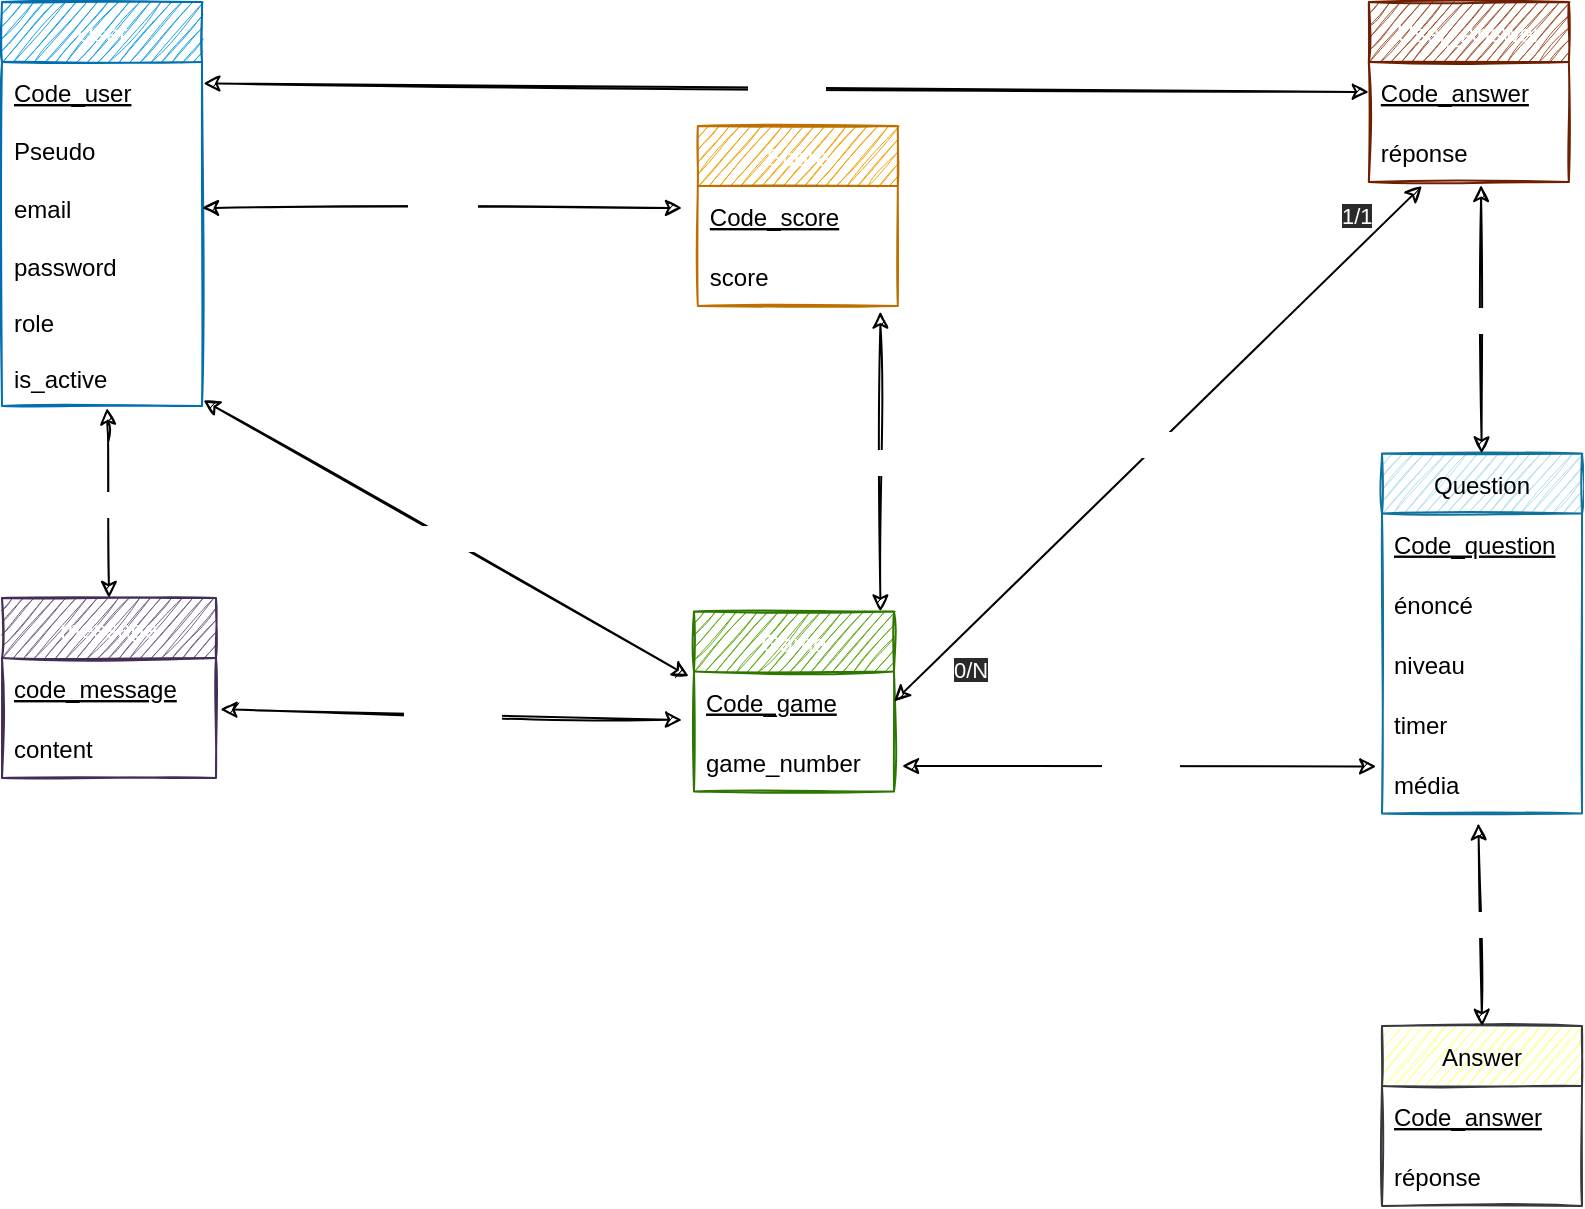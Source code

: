 <mxfile>
    <diagram id="3xxxpGB8uzVEkUUVOhj-" name="Page-1">
        <mxGraphModel dx="2806" dy="1908" grid="0" gridSize="10" guides="1" tooltips="1" connect="1" arrows="1" fold="1" page="0" pageScale="1" pageWidth="827" pageHeight="1169" background="none" math="0" shadow="0">
            <root>
                <mxCell id="0"/>
                <mxCell id="1" parent="0"/>
                <mxCell id="93" value="User" style="swimlane;fontStyle=0;childLayout=stackLayout;horizontal=1;startSize=30;horizontalStack=0;resizeParent=1;resizeParentMax=0;resizeLast=0;collapsible=1;marginBottom=0;fillColor=#1ba1e2;fontColor=#ffffff;strokeColor=#006EAF;rounded=0;sketch=1;" parent="1" vertex="1">
                    <mxGeometry x="-1620" y="-862" width="100" height="202" as="geometry">
                        <mxRectangle x="-1184" y="-603" width="52" height="30" as="alternateBounds"/>
                    </mxGeometry>
                </mxCell>
                <mxCell id="94" value="Code_user" style="text;strokeColor=none;fillColor=none;align=left;verticalAlign=middle;spacingLeft=4;spacingRight=4;overflow=hidden;points=[[0,0.5],[1,0.5]];portConstraint=eastwest;rotatable=0;fontStyle=4;rounded=0;sketch=1;" parent="93" vertex="1">
                    <mxGeometry y="30" width="100" height="30" as="geometry"/>
                </mxCell>
                <mxCell id="96" value="Pseudo" style="text;strokeColor=none;fillColor=none;align=left;verticalAlign=middle;spacingLeft=4;spacingRight=4;overflow=hidden;points=[[0,0.5],[1,0.5]];portConstraint=eastwest;rotatable=0;rounded=0;sketch=1;" parent="93" vertex="1">
                    <mxGeometry y="60" width="100" height="28" as="geometry"/>
                </mxCell>
                <mxCell id="97" value="email" style="text;strokeColor=none;fillColor=none;align=left;verticalAlign=middle;spacingLeft=4;spacingRight=4;overflow=hidden;points=[[0,0.5],[1,0.5]];portConstraint=eastwest;rotatable=0;rounded=0;sketch=1;" parent="93" vertex="1">
                    <mxGeometry y="88" width="100" height="30" as="geometry"/>
                </mxCell>
                <mxCell id="105" value="password" style="text;strokeColor=none;fillColor=none;align=left;verticalAlign=middle;spacingLeft=4;spacingRight=4;overflow=hidden;points=[[0,0.5],[1,0.5]];portConstraint=eastwest;rotatable=0;rounded=0;sketch=1;" parent="93" vertex="1">
                    <mxGeometry y="118" width="100" height="28" as="geometry"/>
                </mxCell>
                <mxCell id="107" value="role" style="text;strokeColor=none;fillColor=none;align=left;verticalAlign=middle;spacingLeft=4;spacingRight=4;overflow=hidden;points=[[0,0.5],[1,0.5]];portConstraint=eastwest;rotatable=0;rounded=0;sketch=1;" parent="93" vertex="1">
                    <mxGeometry y="146" width="100" height="28" as="geometry"/>
                </mxCell>
                <mxCell id="108" value="is_active" style="text;strokeColor=none;fillColor=none;align=left;verticalAlign=middle;spacingLeft=4;spacingRight=4;overflow=hidden;points=[[0,0.5],[1,0.5]];portConstraint=eastwest;rotatable=0;rounded=0;sketch=1;" parent="93" vertex="1">
                    <mxGeometry y="174" width="100" height="28" as="geometry"/>
                </mxCell>
                <mxCell id="109" value="Game" style="swimlane;fontStyle=0;childLayout=stackLayout;horizontal=1;startSize=30;horizontalStack=0;resizeParent=1;resizeParentMax=0;resizeLast=0;collapsible=1;marginBottom=0;fillColor=#60a917;fontColor=#ffffff;strokeColor=#2D7600;rounded=0;sketch=1;" parent="1" vertex="1">
                    <mxGeometry x="-1274" y="-557.24" width="100" height="90" as="geometry">
                        <mxRectangle x="-1184" y="-603" width="52" height="30" as="alternateBounds"/>
                    </mxGeometry>
                </mxCell>
                <mxCell id="110" value="Code_game" style="text;strokeColor=none;fillColor=none;align=left;verticalAlign=middle;spacingLeft=4;spacingRight=4;overflow=hidden;points=[[0,0.5],[1,0.5]];portConstraint=eastwest;rotatable=0;fontStyle=4;rounded=0;sketch=1;" parent="109" vertex="1">
                    <mxGeometry y="30" width="100" height="30" as="geometry"/>
                </mxCell>
                <mxCell id="279" value="game_number" style="text;strokeColor=none;fillColor=none;align=left;verticalAlign=middle;spacingLeft=4;spacingRight=4;overflow=hidden;points=[[0,0.5],[1,0.5]];portConstraint=eastwest;rotatable=0;fontStyle=0;rounded=0;sketch=1;" parent="109" vertex="1">
                    <mxGeometry y="60" width="100" height="30" as="geometry"/>
                </mxCell>
                <mxCell id="122" value="Score" style="swimlane;fontStyle=0;childLayout=stackLayout;horizontal=1;startSize=30;horizontalStack=0;resizeParent=1;resizeParentMax=0;resizeLast=0;collapsible=1;marginBottom=0;fillColor=#f0a30a;strokeColor=#BD7000;rounded=0;fontColor=#FFFFFF;sketch=1;" parent="1" vertex="1">
                    <mxGeometry x="-1272.1" y="-800" width="100" height="90" as="geometry">
                        <mxRectangle x="-1184" y="-603" width="52" height="30" as="alternateBounds"/>
                    </mxGeometry>
                </mxCell>
                <mxCell id="123" value="Code_score" style="text;strokeColor=none;fillColor=none;align=left;verticalAlign=middle;spacingLeft=4;spacingRight=4;overflow=hidden;points=[[0,0.5],[1,0.5]];portConstraint=eastwest;rotatable=0;fontStyle=4;rounded=0;sketch=1;" parent="122" vertex="1">
                    <mxGeometry y="30" width="100" height="30" as="geometry"/>
                </mxCell>
                <mxCell id="267" value="score" style="text;strokeColor=none;fillColor=none;align=left;verticalAlign=middle;spacingLeft=4;spacingRight=4;overflow=hidden;points=[[0,0.5],[1,0.5]];portConstraint=eastwest;rotatable=0;fontStyle=0;rounded=0;sketch=1;" parent="122" vertex="1">
                    <mxGeometry y="60" width="100" height="30" as="geometry"/>
                </mxCell>
                <mxCell id="147" value="" style="endArrow=classic;html=1;fontColor=#FFFFFF;startArrow=classic;startFill=1;exitX=1;exitY=0.5;exitDx=0;exitDy=0;sketch=1;" parent="1" source="97" edge="1">
                    <mxGeometry relative="1" as="geometry">
                        <mxPoint x="-1187" y="-545" as="sourcePoint"/>
                        <mxPoint x="-1280" y="-759" as="targetPoint"/>
                    </mxGeometry>
                </mxCell>
                <mxCell id="148" value="Obtient" style="edgeLabel;resizable=0;html=1;align=center;verticalAlign=middle;fontColor=#FFFFFF;sketch=1;" parent="147" connectable="0" vertex="1">
                    <mxGeometry relative="1" as="geometry"/>
                </mxCell>
                <mxCell id="149" value="0/N" style="edgeLabel;resizable=0;html=1;align=left;verticalAlign=bottom;fontColor=#FFFFFF;sketch=1;" parent="147" connectable="0" vertex="1">
                    <mxGeometry x="-1" relative="1" as="geometry">
                        <mxPoint x="13" y="-1" as="offset"/>
                    </mxGeometry>
                </mxCell>
                <mxCell id="150" value="1/1" style="edgeLabel;resizable=0;html=1;align=right;verticalAlign=bottom;fontColor=#FFFFFF;sketch=1;" parent="147" connectable="0" vertex="1">
                    <mxGeometry x="1" relative="1" as="geometry">
                        <mxPoint x="-20" y="19" as="offset"/>
                    </mxGeometry>
                </mxCell>
                <mxCell id="158" value="" style="endArrow=classic;html=1;fontColor=#FFFFFF;entryX=-0.026;entryY=0.081;entryDx=0;entryDy=0;entryPerimeter=0;startArrow=classic;startFill=1;exitX=1.007;exitY=0.899;exitDx=0;exitDy=0;sketch=1;exitPerimeter=0;" parent="1" source="108" target="110" edge="1">
                    <mxGeometry relative="1" as="geometry">
                        <mxPoint x="-1193" y="-545" as="sourcePoint"/>
                        <mxPoint x="-964" y="-714" as="targetPoint"/>
                    </mxGeometry>
                </mxCell>
                <mxCell id="159" value="Rejoint" style="edgeLabel;resizable=0;html=1;align=center;verticalAlign=middle;fontColor=#FFFFFF;sketch=1;" parent="158" connectable="0" vertex="1">
                    <mxGeometry relative="1" as="geometry"/>
                </mxCell>
                <mxCell id="160" value="0/N" style="edgeLabel;resizable=0;html=1;align=left;verticalAlign=bottom;fontColor=#FFFFFF;sketch=1;" parent="158" connectable="0" vertex="1">
                    <mxGeometry x="-1" relative="1" as="geometry">
                        <mxPoint x="19" y="3" as="offset"/>
                    </mxGeometry>
                </mxCell>
                <mxCell id="161" value="1/N" style="edgeLabel;resizable=0;html=1;align=right;verticalAlign=bottom;fontColor=#FFFFFF;sketch=1;" parent="158" connectable="0" vertex="1">
                    <mxGeometry x="1" relative="1" as="geometry">
                        <mxPoint x="-6" y="-18" as="offset"/>
                    </mxGeometry>
                </mxCell>
                <mxCell id="162" value="Question" style="swimlane;fontStyle=0;childLayout=stackLayout;horizontal=1;startSize=30;horizontalStack=0;resizeParent=1;resizeParentMax=0;resizeLast=0;collapsible=1;marginBottom=0;fillColor=#b1ddf0;strokeColor=#10739e;rounded=0;sketch=1;" parent="1" vertex="1">
                    <mxGeometry x="-930" y="-636.24" width="100" height="180" as="geometry">
                        <mxRectangle x="-1184" y="-603" width="52" height="30" as="alternateBounds"/>
                    </mxGeometry>
                </mxCell>
                <mxCell id="171" value="Code_question" style="text;strokeColor=none;fillColor=none;align=left;verticalAlign=middle;spacingLeft=4;spacingRight=4;overflow=hidden;points=[[0,0.5],[1,0.5]];portConstraint=eastwest;rotatable=0;fontStyle=4;rounded=0;sketch=1;" parent="162" vertex="1">
                    <mxGeometry y="30" width="100" height="30" as="geometry"/>
                </mxCell>
                <mxCell id="168" value="énoncé" style="text;strokeColor=none;fillColor=none;align=left;verticalAlign=middle;spacingLeft=4;spacingRight=4;overflow=hidden;points=[[0,0.5],[1,0.5]];portConstraint=eastwest;rotatable=0;fontStyle=0;rounded=0;sketch=1;" parent="162" vertex="1">
                    <mxGeometry y="60" width="100" height="30" as="geometry"/>
                </mxCell>
                <mxCell id="170" value="niveau" style="text;strokeColor=none;fillColor=none;align=left;verticalAlign=middle;spacingLeft=4;spacingRight=4;overflow=hidden;points=[[0,0.5],[1,0.5]];portConstraint=eastwest;rotatable=0;fontStyle=0;rounded=0;sketch=1;" parent="162" vertex="1">
                    <mxGeometry y="90" width="100" height="30" as="geometry"/>
                </mxCell>
                <mxCell id="172" value="timer" style="text;strokeColor=none;fillColor=none;align=left;verticalAlign=middle;spacingLeft=4;spacingRight=4;overflow=hidden;points=[[0,0.5],[1,0.5]];portConstraint=eastwest;rotatable=0;fontStyle=0;rounded=0;sketch=1;" parent="162" vertex="1">
                    <mxGeometry y="120" width="100" height="30" as="geometry"/>
                </mxCell>
                <mxCell id="163" value="média" style="text;strokeColor=none;fillColor=none;align=left;verticalAlign=middle;spacingLeft=4;spacingRight=4;overflow=hidden;points=[[0,0.5],[1,0.5]];portConstraint=eastwest;rotatable=0;fontStyle=0;rounded=0;sketch=1;" parent="162" vertex="1">
                    <mxGeometry y="150" width="100" height="30" as="geometry"/>
                </mxCell>
                <mxCell id="164" value="Answer" style="swimlane;fontStyle=0;childLayout=stackLayout;horizontal=1;startSize=30;horizontalStack=0;resizeParent=1;resizeParentMax=0;resizeLast=0;collapsible=1;marginBottom=0;fillColor=#ffff88;strokeColor=#36393d;rounded=0;sketch=1;" parent="1" vertex="1">
                    <mxGeometry x="-930" y="-350" width="100" height="90" as="geometry">
                        <mxRectangle x="-1184" y="-603" width="52" height="30" as="alternateBounds"/>
                    </mxGeometry>
                </mxCell>
                <mxCell id="174" value="Code_answer" style="text;strokeColor=none;fillColor=none;align=left;verticalAlign=middle;spacingLeft=4;spacingRight=4;overflow=hidden;points=[[0,0.5],[1,0.5]];portConstraint=eastwest;rotatable=0;fontStyle=4;rounded=0;sketch=1;" parent="164" vertex="1">
                    <mxGeometry y="30" width="100" height="30" as="geometry"/>
                </mxCell>
                <mxCell id="173" value="réponse" style="text;strokeColor=none;fillColor=none;align=left;verticalAlign=middle;spacingLeft=4;spacingRight=4;overflow=hidden;points=[[0,0.5],[1,0.5]];portConstraint=eastwest;rotatable=0;fontStyle=0;rounded=0;sketch=1;" parent="164" vertex="1">
                    <mxGeometry y="60" width="100" height="30" as="geometry"/>
                </mxCell>
                <mxCell id="175" value="" style="endArrow=classic;html=1;fontColor=#FFFFFF;entryX=0.5;entryY=0;entryDx=0;entryDy=0;exitX=0.482;exitY=1.163;exitDx=0;exitDy=0;exitPerimeter=0;startArrow=classic;startFill=1;sketch=1;" parent="1" source="163" target="164" edge="1">
                    <mxGeometry relative="1" as="geometry">
                        <mxPoint x="-1103" y="-69.42" as="sourcePoint"/>
                        <mxPoint x="-793.6" y="-71.99" as="targetPoint"/>
                    </mxGeometry>
                </mxCell>
                <mxCell id="176" value="possède" style="edgeLabel;resizable=0;html=1;align=center;verticalAlign=middle;fontColor=#FFFFFF;sketch=1;" parent="175" connectable="0" vertex="1">
                    <mxGeometry relative="1" as="geometry"/>
                </mxCell>
                <mxCell id="177" value="0/1" style="edgeLabel;resizable=0;html=1;align=left;verticalAlign=bottom;fontColor=#FFFFFF;sketch=1;" parent="175" connectable="0" vertex="1">
                    <mxGeometry x="-1" relative="1" as="geometry">
                        <mxPoint x="7" y="26" as="offset"/>
                    </mxGeometry>
                </mxCell>
                <mxCell id="178" value="1/1" style="edgeLabel;resizable=0;html=1;align=right;verticalAlign=bottom;fontColor=#FFFFFF;sketch=1;" parent="175" connectable="0" vertex="1">
                    <mxGeometry x="1" relative="1" as="geometry">
                        <mxPoint x="-6" y="-12" as="offset"/>
                    </mxGeometry>
                </mxCell>
                <mxCell id="179" value="" style="endArrow=classic;html=1;fontColor=#FFFFFF;startArrow=classic;startFill=1;exitX=-0.029;exitY=0.216;exitDx=0;exitDy=0;sketch=1;exitPerimeter=0;" parent="1" source="163" edge="1">
                    <mxGeometry relative="1" as="geometry">
                        <mxPoint x="-1183" y="-532" as="sourcePoint"/>
                        <mxPoint x="-1170" y="-480" as="targetPoint"/>
                    </mxGeometry>
                </mxCell>
                <mxCell id="180" value="contient" style="edgeLabel;resizable=0;html=1;align=center;verticalAlign=middle;fontColor=#FFFFFF;sketch=1;" parent="179" connectable="0" vertex="1">
                    <mxGeometry relative="1" as="geometry"/>
                </mxCell>
                <mxCell id="181" value="0/N" style="edgeLabel;resizable=0;html=1;align=left;verticalAlign=bottom;fontColor=#FFFFFF;sketch=1;" parent="179" connectable="0" vertex="1">
                    <mxGeometry x="-1" relative="1" as="geometry">
                        <mxPoint x="-29" y="-5" as="offset"/>
                    </mxGeometry>
                </mxCell>
                <mxCell id="182" value="N/N" style="edgeLabel;resizable=0;html=1;align=right;verticalAlign=bottom;fontColor=#FFFFFF;sketch=1;" parent="179" connectable="0" vertex="1">
                    <mxGeometry x="1" relative="1" as="geometry">
                        <mxPoint x="31" y="20" as="offset"/>
                    </mxGeometry>
                </mxCell>
                <mxCell id="183" value="" style="endArrow=classic;html=1;fontColor=#FFFFFF;startArrow=classic;startFill=1;entryX=0.913;entryY=1.092;entryDx=0;entryDy=0;entryPerimeter=0;exitX=0.932;exitY=0;exitDx=0;exitDy=0;sketch=1;exitPerimeter=0;" parent="1" source="109" target="267" edge="1">
                    <mxGeometry relative="1" as="geometry">
                        <mxPoint x="-828" y="-582" as="sourcePoint"/>
                        <mxPoint x="-838" y="-732" as="targetPoint"/>
                    </mxGeometry>
                </mxCell>
                <mxCell id="184" value="Attribue" style="edgeLabel;resizable=0;html=1;align=center;verticalAlign=middle;fontColor=#FFFFFF;sketch=1;" parent="183" connectable="0" vertex="1">
                    <mxGeometry relative="1" as="geometry"/>
                </mxCell>
                <mxCell id="185" value="1/N" style="edgeLabel;resizable=0;html=1;align=left;verticalAlign=bottom;fontColor=#FFFFFF;sketch=1;" parent="183" connectable="0" vertex="1">
                    <mxGeometry x="-1" relative="1" as="geometry">
                        <mxPoint x="1" y="-13" as="offset"/>
                    </mxGeometry>
                </mxCell>
                <mxCell id="186" value="1/1" style="edgeLabel;resizable=0;html=1;align=right;verticalAlign=bottom;fontColor=#FFFFFF;sketch=1;" parent="183" connectable="0" vertex="1">
                    <mxGeometry x="1" relative="1" as="geometry">
                        <mxPoint x="-8" y="27" as="offset"/>
                    </mxGeometry>
                </mxCell>
                <mxCell id="187" value="message" style="swimlane;fontStyle=0;childLayout=stackLayout;horizontal=1;startSize=30;horizontalStack=0;resizeParent=1;resizeParentMax=0;resizeLast=0;collapsible=1;marginBottom=0;fillColor=#76608a;fontColor=#ffffff;strokeColor=#432D57;rounded=0;sketch=1;" parent="1" vertex="1">
                    <mxGeometry x="-1620" y="-564" width="107" height="90" as="geometry"/>
                </mxCell>
                <mxCell id="188" value="code_message" style="text;strokeColor=none;fillColor=none;align=left;verticalAlign=middle;spacingLeft=4;spacingRight=4;overflow=hidden;points=[[0,0.5],[1,0.5]];portConstraint=eastwest;rotatable=0;fontStyle=4;rounded=0;sketch=1;" parent="187" vertex="1">
                    <mxGeometry y="30" width="107" height="30" as="geometry"/>
                </mxCell>
                <mxCell id="189" value="content" style="text;strokeColor=none;fillColor=none;align=left;verticalAlign=middle;spacingLeft=4;spacingRight=4;overflow=hidden;points=[[0,0.5],[1,0.5]];portConstraint=eastwest;rotatable=0;rounded=0;sketch=1;" parent="187" vertex="1">
                    <mxGeometry y="60" width="107" height="30" as="geometry"/>
                </mxCell>
                <mxCell id="192" value="" style="endArrow=classic;html=1;fontColor=#FFFFFF;startArrow=classic;startFill=1;entryX=0.525;entryY=1.038;entryDx=0;entryDy=0;exitX=0.5;exitY=0;exitDx=0;exitDy=0;sketch=1;entryPerimeter=0;" parent="1" source="187" target="108" edge="1">
                    <mxGeometry relative="1" as="geometry">
                        <mxPoint x="-1215" y="-440" as="sourcePoint"/>
                        <mxPoint x="-1361.8" y="-459" as="targetPoint"/>
                        <Array as="points">
                            <mxPoint x="-1567" y="-652"/>
                        </Array>
                    </mxGeometry>
                </mxCell>
                <mxCell id="193" value="Envoie" style="edgeLabel;resizable=0;html=1;align=center;verticalAlign=middle;fontColor=#FFFFFF;sketch=1;" parent="192" connectable="0" vertex="1">
                    <mxGeometry relative="1" as="geometry"/>
                </mxCell>
                <mxCell id="195" value="0/N" style="edgeLabel;resizable=0;html=1;align=right;verticalAlign=bottom;fontColor=#FFFFFF;sketch=1;" parent="192" connectable="0" vertex="1">
                    <mxGeometry x="1" relative="1" as="geometry">
                        <mxPoint x="26" y="22" as="offset"/>
                    </mxGeometry>
                </mxCell>
                <mxCell id="201" value="User_Answer" style="swimlane;fontStyle=0;childLayout=stackLayout;horizontal=1;startSize=30;horizontalStack=0;resizeParent=1;resizeParentMax=0;resizeLast=0;collapsible=1;marginBottom=0;fillColor=#a0522d;strokeColor=#6D1F00;rounded=0;fontColor=#ffffff;sketch=1;" parent="1" vertex="1">
                    <mxGeometry x="-936.58" y="-862" width="100" height="90" as="geometry">
                        <mxRectangle x="-1184" y="-603" width="52" height="30" as="alternateBounds"/>
                    </mxGeometry>
                </mxCell>
                <mxCell id="202" value="Code_answer" style="text;strokeColor=none;fillColor=none;align=left;verticalAlign=middle;spacingLeft=4;spacingRight=4;overflow=hidden;points=[[0,0.5],[1,0.5]];portConstraint=eastwest;rotatable=0;fontStyle=4;rounded=0;sketch=1;" parent="201" vertex="1">
                    <mxGeometry y="30" width="100" height="30" as="geometry"/>
                </mxCell>
                <mxCell id="203" value="réponse" style="text;strokeColor=none;fillColor=none;align=left;verticalAlign=middle;spacingLeft=4;spacingRight=4;overflow=hidden;points=[[0,0.5],[1,0.5]];portConstraint=eastwest;rotatable=0;fontStyle=0;rounded=0;sketch=1;" parent="201" vertex="1">
                    <mxGeometry y="60" width="100" height="30" as="geometry"/>
                </mxCell>
                <mxCell id="204" value="" style="endArrow=classic;html=1;fontColor=#FFFFFF;startArrow=classic;startFill=1;exitX=1.021;exitY=0.855;exitDx=0;exitDy=0;sketch=1;exitPerimeter=0;" parent="1" source="188" edge="1">
                    <mxGeometry relative="1" as="geometry">
                        <mxPoint x="-1241" y="-233" as="sourcePoint"/>
                        <mxPoint x="-1280" y="-503" as="targetPoint"/>
                    </mxGeometry>
                </mxCell>
                <mxCell id="205" value="appartient" style="edgeLabel;resizable=0;html=1;align=center;verticalAlign=middle;fontColor=#FFFFFF;sketch=1;" parent="204" connectable="0" vertex="1">
                    <mxGeometry relative="1" as="geometry"/>
                </mxCell>
                <mxCell id="207" value="1/1" style="edgeLabel;resizable=0;html=1;align=right;verticalAlign=bottom;fontColor=#FFFFFF;sketch=1;" parent="1" connectable="0" vertex="1">
                    <mxGeometry x="-1569.997" y="-574.996" as="geometry"/>
                </mxCell>
                <mxCell id="208" value="1/1" style="edgeLabel;resizable=0;html=1;align=right;verticalAlign=bottom;fontColor=#FFFFFF;sketch=1;" parent="1" connectable="0" vertex="1">
                    <mxGeometry x="-1480.997" y="-494.996" as="geometry">
                        <mxPoint x="3" y="-15" as="offset"/>
                    </mxGeometry>
                </mxCell>
                <mxCell id="209" value="0/N" style="edgeLabel;resizable=0;html=1;align=right;verticalAlign=bottom;fontColor=#FFFFFF;sketch=1;" parent="1" connectable="0" vertex="1">
                    <mxGeometry x="-1281.997" y="-478.996" as="geometry"/>
                </mxCell>
                <mxCell id="280" value="" style="endArrow=classic;html=1;fontColor=#FFFFFF;startArrow=classic;startFill=1;sketch=1;entryX=0.561;entryY=1.049;entryDx=0;entryDy=0;entryPerimeter=0;" parent="1" source="162" target="203" edge="1">
                    <mxGeometry x="-0.094" y="32" relative="1" as="geometry">
                        <mxPoint x="-942.0" y="-360.0" as="sourcePoint"/>
                        <mxPoint x="-750" y="-476" as="targetPoint"/>
                        <mxPoint as="offset"/>
                    </mxGeometry>
                </mxCell>
                <mxCell id="281" value="correspond" style="edgeLabel;resizable=0;html=1;align=center;verticalAlign=middle;fontColor=#FFFFFF;sketch=1;" parent="280" connectable="0" vertex="1">
                    <mxGeometry relative="1" as="geometry"/>
                </mxCell>
                <mxCell id="283" value="1/1" style="edgeLabel;resizable=0;html=1;align=right;verticalAlign=bottom;fontColor=#FFFFFF;sketch=1;" parent="280" connectable="0" vertex="1">
                    <mxGeometry x="1" relative="1" as="geometry">
                        <mxPoint x="20" y="30" as="offset"/>
                    </mxGeometry>
                </mxCell>
                <mxCell id="284" value="" style="endArrow=classic;html=1;fontColor=#FFFFFF;startArrow=classic;startFill=1;exitX=1.007;exitY=0.357;exitDx=0;exitDy=0;sketch=1;entryX=0;entryY=0.5;entryDx=0;entryDy=0;exitPerimeter=0;" parent="1" source="94" target="202" edge="1">
                    <mxGeometry relative="1" as="geometry">
                        <mxPoint x="-1525" y="-503" as="sourcePoint"/>
                        <mxPoint x="-1311" y="-820" as="targetPoint"/>
                    </mxGeometry>
                </mxCell>
                <mxCell id="285" value="réponds" style="edgeLabel;resizable=0;html=1;align=center;verticalAlign=middle;fontColor=#FFFFFF;sketch=1;" parent="284" connectable="0" vertex="1">
                    <mxGeometry relative="1" as="geometry"/>
                </mxCell>
                <mxCell id="286" value="0/N" style="edgeLabel;resizable=0;html=1;align=left;verticalAlign=bottom;fontColor=#FFFFFF;sketch=1;" parent="284" connectable="0" vertex="1">
                    <mxGeometry x="-1" relative="1" as="geometry">
                        <mxPoint x="9" y="-9" as="offset"/>
                    </mxGeometry>
                </mxCell>
                <mxCell id="287" value="1/1" style="edgeLabel;resizable=0;html=1;align=right;verticalAlign=bottom;fontColor=#FFFFFF;sketch=1;" parent="284" connectable="0" vertex="1">
                    <mxGeometry x="1" relative="1" as="geometry">
                        <mxPoint x="-3" y="-9" as="offset"/>
                    </mxGeometry>
                </mxCell>
                <mxCell id="288" value="0/1" style="edgeLabel;resizable=0;html=1;align=left;verticalAlign=bottom;fontColor=#FFFFFF;sketch=1;" parent="1" connectable="0" vertex="1">
                    <mxGeometry x="-900.0" y="-650" as="geometry"/>
                </mxCell>
                <mxCell id="364" value="" style="endArrow=classic;html=1;fontColor=#FFFFFF;exitX=1;exitY=0.5;exitDx=0;exitDy=0;startArrow=classic;startFill=1;sketch=1;" parent="1" source="110" edge="1">
                    <mxGeometry relative="1" as="geometry">
                        <mxPoint x="-1084" y="-310.21" as="sourcePoint"/>
                        <mxPoint x="-910" y="-770" as="targetPoint"/>
                    </mxGeometry>
                </mxCell>
                <mxCell id="365" value="comprend" style="edgeLabel;resizable=0;html=1;align=center;verticalAlign=middle;fontColor=#FFFFFF;sketch=1;" parent="364" connectable="0" vertex="1">
                    <mxGeometry relative="1" as="geometry"/>
                </mxCell>
                <mxCell id="367" value="&lt;span style=&quot;color: rgb(255 , 255 , 255) ; font-family: &amp;#34;helvetica&amp;#34; ; font-size: 11px ; font-style: normal ; font-weight: 400 ; letter-spacing: normal ; text-align: left ; text-indent: 0px ; text-transform: none ; word-spacing: 0px ; background-color: rgb(42 , 42 , 42) ; display: inline ; float: none&quot;&gt;1/1&lt;/span&gt;" style="text;whiteSpace=wrap;html=1;" parent="1" vertex="1">
                    <mxGeometry x="-951.998" y="-769.003" width="35" height="29" as="geometry"/>
                </mxCell>
                <mxCell id="368" value="&lt;span style=&quot;color: rgb(255 , 255 , 255) ; font-family: &amp;#34;helvetica&amp;#34; ; font-size: 11px ; font-style: normal ; font-weight: 400 ; letter-spacing: normal ; text-align: left ; text-indent: 0px ; text-transform: none ; word-spacing: 0px ; background-color: rgb(42 , 42 , 42) ; display: inline ; float: none&quot;&gt;0/N&lt;/span&gt;" style="text;whiteSpace=wrap;html=1;" parent="1" vertex="1">
                    <mxGeometry x="-1145.998" y="-542.003" width="35" height="29" as="geometry"/>
                </mxCell>
            </root>
        </mxGraphModel>
    </diagram>
    <diagram id="fOvVJ5IIrl5qBZ8FNNcn" name="Page-1">
        <mxGraphModel dx="2634" dy="1188" grid="1" gridSize="10" guides="1" tooltips="1" connect="1" arrows="1" fold="1" page="1" pageScale="1" pageWidth="827" pageHeight="1169" math="0" shadow="0">
            <root>
                <mxCell id="0"/>
                <mxCell id="1" parent="0"/>
            </root>
        </mxGraphModel>
    </diagram>
</mxfile>